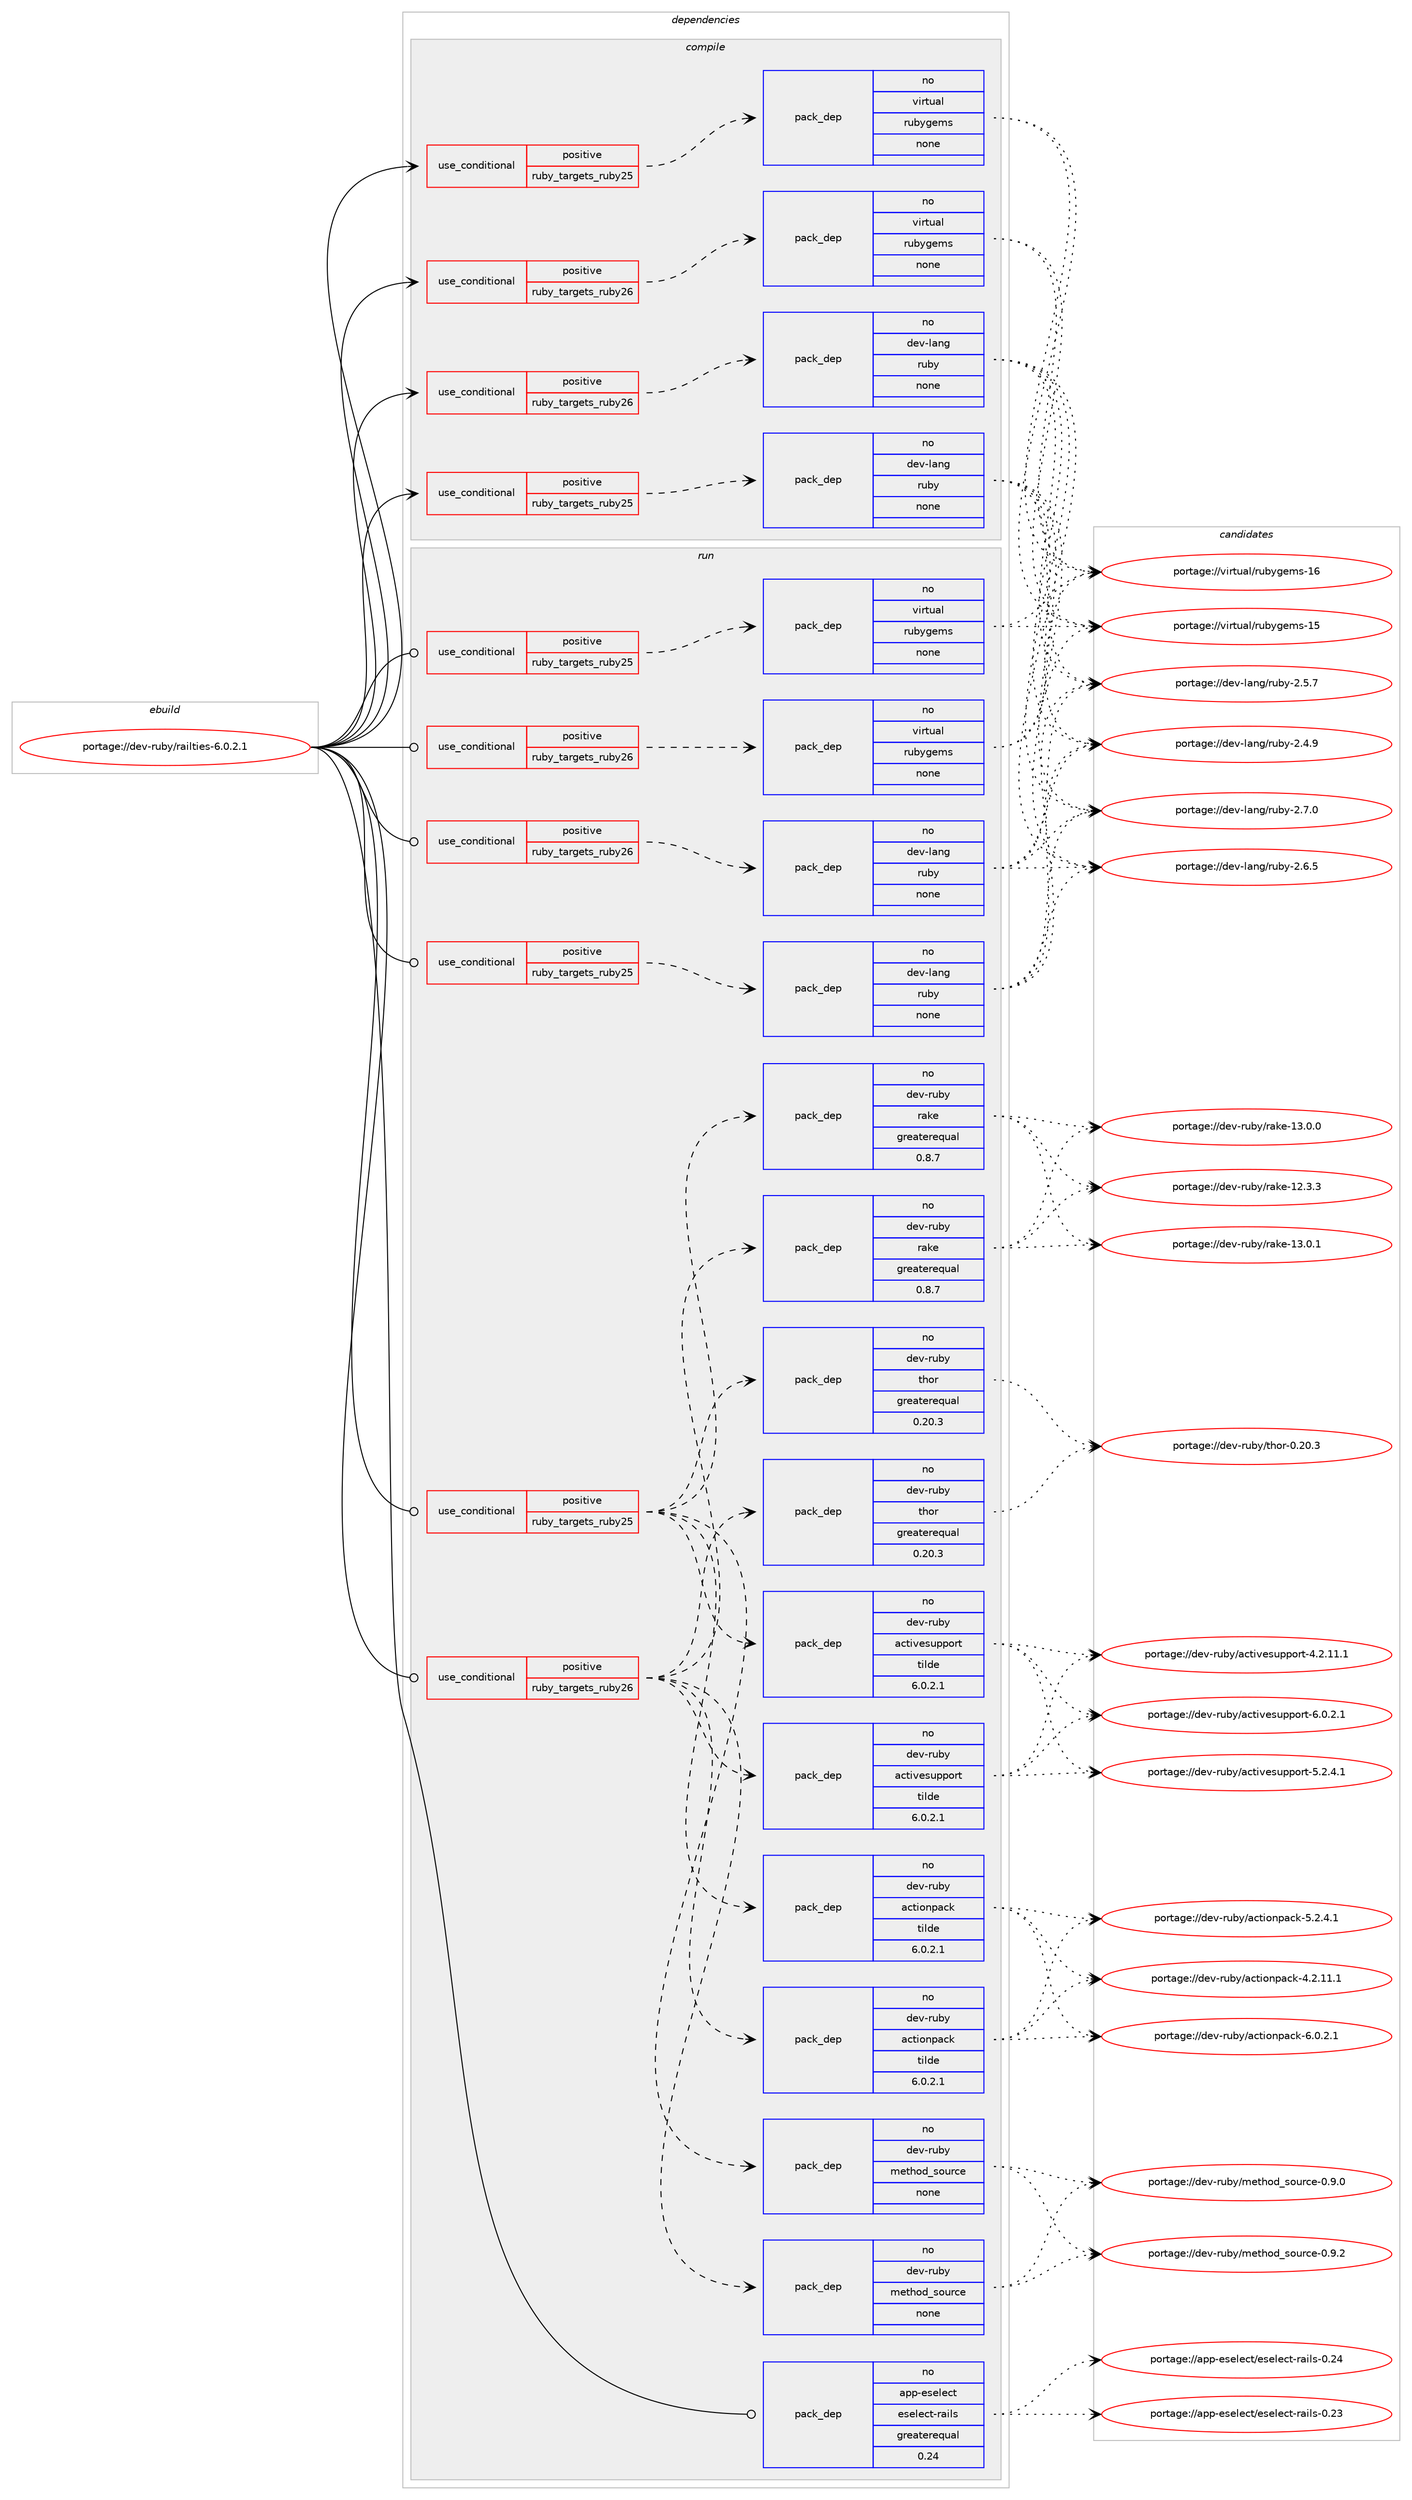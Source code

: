digraph prolog {

# *************
# Graph options
# *************

newrank=true;
concentrate=true;
compound=true;
graph [rankdir=LR,fontname=Helvetica,fontsize=10,ranksep=1.5];#, ranksep=2.5, nodesep=0.2];
edge  [arrowhead=vee];
node  [fontname=Helvetica,fontsize=10];

# **********
# The ebuild
# **********

subgraph cluster_leftcol {
color=gray;
label=<<i>ebuild</i>>;
id [label="portage://dev-ruby/railties-6.0.2.1", color=red, width=4, href="../dev-ruby/railties-6.0.2.1.svg"];
}

# ****************
# The dependencies
# ****************

subgraph cluster_midcol {
color=gray;
label=<<i>dependencies</i>>;
subgraph cluster_compile {
fillcolor="#eeeeee";
style=filled;
label=<<i>compile</i>>;
subgraph cond76951 {
dependency335787 [label=<<TABLE BORDER="0" CELLBORDER="1" CELLSPACING="0" CELLPADDING="4"><TR><TD ROWSPAN="3" CELLPADDING="10">use_conditional</TD></TR><TR><TD>positive</TD></TR><TR><TD>ruby_targets_ruby25</TD></TR></TABLE>>, shape=none, color=red];
subgraph pack254089 {
dependency335788 [label=<<TABLE BORDER="0" CELLBORDER="1" CELLSPACING="0" CELLPADDING="4" WIDTH="220"><TR><TD ROWSPAN="6" CELLPADDING="30">pack_dep</TD></TR><TR><TD WIDTH="110">no</TD></TR><TR><TD>dev-lang</TD></TR><TR><TD>ruby</TD></TR><TR><TD>none</TD></TR><TR><TD></TD></TR></TABLE>>, shape=none, color=blue];
}
dependency335787:e -> dependency335788:w [weight=20,style="dashed",arrowhead="vee"];
}
id:e -> dependency335787:w [weight=20,style="solid",arrowhead="vee"];
subgraph cond76952 {
dependency335789 [label=<<TABLE BORDER="0" CELLBORDER="1" CELLSPACING="0" CELLPADDING="4"><TR><TD ROWSPAN="3" CELLPADDING="10">use_conditional</TD></TR><TR><TD>positive</TD></TR><TR><TD>ruby_targets_ruby25</TD></TR></TABLE>>, shape=none, color=red];
subgraph pack254090 {
dependency335790 [label=<<TABLE BORDER="0" CELLBORDER="1" CELLSPACING="0" CELLPADDING="4" WIDTH="220"><TR><TD ROWSPAN="6" CELLPADDING="30">pack_dep</TD></TR><TR><TD WIDTH="110">no</TD></TR><TR><TD>virtual</TD></TR><TR><TD>rubygems</TD></TR><TR><TD>none</TD></TR><TR><TD></TD></TR></TABLE>>, shape=none, color=blue];
}
dependency335789:e -> dependency335790:w [weight=20,style="dashed",arrowhead="vee"];
}
id:e -> dependency335789:w [weight=20,style="solid",arrowhead="vee"];
subgraph cond76953 {
dependency335791 [label=<<TABLE BORDER="0" CELLBORDER="1" CELLSPACING="0" CELLPADDING="4"><TR><TD ROWSPAN="3" CELLPADDING="10">use_conditional</TD></TR><TR><TD>positive</TD></TR><TR><TD>ruby_targets_ruby26</TD></TR></TABLE>>, shape=none, color=red];
subgraph pack254091 {
dependency335792 [label=<<TABLE BORDER="0" CELLBORDER="1" CELLSPACING="0" CELLPADDING="4" WIDTH="220"><TR><TD ROWSPAN="6" CELLPADDING="30">pack_dep</TD></TR><TR><TD WIDTH="110">no</TD></TR><TR><TD>dev-lang</TD></TR><TR><TD>ruby</TD></TR><TR><TD>none</TD></TR><TR><TD></TD></TR></TABLE>>, shape=none, color=blue];
}
dependency335791:e -> dependency335792:w [weight=20,style="dashed",arrowhead="vee"];
}
id:e -> dependency335791:w [weight=20,style="solid",arrowhead="vee"];
subgraph cond76954 {
dependency335793 [label=<<TABLE BORDER="0" CELLBORDER="1" CELLSPACING="0" CELLPADDING="4"><TR><TD ROWSPAN="3" CELLPADDING="10">use_conditional</TD></TR><TR><TD>positive</TD></TR><TR><TD>ruby_targets_ruby26</TD></TR></TABLE>>, shape=none, color=red];
subgraph pack254092 {
dependency335794 [label=<<TABLE BORDER="0" CELLBORDER="1" CELLSPACING="0" CELLPADDING="4" WIDTH="220"><TR><TD ROWSPAN="6" CELLPADDING="30">pack_dep</TD></TR><TR><TD WIDTH="110">no</TD></TR><TR><TD>virtual</TD></TR><TR><TD>rubygems</TD></TR><TR><TD>none</TD></TR><TR><TD></TD></TR></TABLE>>, shape=none, color=blue];
}
dependency335793:e -> dependency335794:w [weight=20,style="dashed",arrowhead="vee"];
}
id:e -> dependency335793:w [weight=20,style="solid",arrowhead="vee"];
}
subgraph cluster_compileandrun {
fillcolor="#eeeeee";
style=filled;
label=<<i>compile and run</i>>;
}
subgraph cluster_run {
fillcolor="#eeeeee";
style=filled;
label=<<i>run</i>>;
subgraph cond76955 {
dependency335795 [label=<<TABLE BORDER="0" CELLBORDER="1" CELLSPACING="0" CELLPADDING="4"><TR><TD ROWSPAN="3" CELLPADDING="10">use_conditional</TD></TR><TR><TD>positive</TD></TR><TR><TD>ruby_targets_ruby25</TD></TR></TABLE>>, shape=none, color=red];
subgraph pack254093 {
dependency335796 [label=<<TABLE BORDER="0" CELLBORDER="1" CELLSPACING="0" CELLPADDING="4" WIDTH="220"><TR><TD ROWSPAN="6" CELLPADDING="30">pack_dep</TD></TR><TR><TD WIDTH="110">no</TD></TR><TR><TD>dev-lang</TD></TR><TR><TD>ruby</TD></TR><TR><TD>none</TD></TR><TR><TD></TD></TR></TABLE>>, shape=none, color=blue];
}
dependency335795:e -> dependency335796:w [weight=20,style="dashed",arrowhead="vee"];
}
id:e -> dependency335795:w [weight=20,style="solid",arrowhead="odot"];
subgraph cond76956 {
dependency335797 [label=<<TABLE BORDER="0" CELLBORDER="1" CELLSPACING="0" CELLPADDING="4"><TR><TD ROWSPAN="3" CELLPADDING="10">use_conditional</TD></TR><TR><TD>positive</TD></TR><TR><TD>ruby_targets_ruby25</TD></TR></TABLE>>, shape=none, color=red];
subgraph pack254094 {
dependency335798 [label=<<TABLE BORDER="0" CELLBORDER="1" CELLSPACING="0" CELLPADDING="4" WIDTH="220"><TR><TD ROWSPAN="6" CELLPADDING="30">pack_dep</TD></TR><TR><TD WIDTH="110">no</TD></TR><TR><TD>dev-ruby</TD></TR><TR><TD>activesupport</TD></TR><TR><TD>tilde</TD></TR><TR><TD>6.0.2.1</TD></TR></TABLE>>, shape=none, color=blue];
}
dependency335797:e -> dependency335798:w [weight=20,style="dashed",arrowhead="vee"];
subgraph pack254095 {
dependency335799 [label=<<TABLE BORDER="0" CELLBORDER="1" CELLSPACING="0" CELLPADDING="4" WIDTH="220"><TR><TD ROWSPAN="6" CELLPADDING="30">pack_dep</TD></TR><TR><TD WIDTH="110">no</TD></TR><TR><TD>dev-ruby</TD></TR><TR><TD>actionpack</TD></TR><TR><TD>tilde</TD></TR><TR><TD>6.0.2.1</TD></TR></TABLE>>, shape=none, color=blue];
}
dependency335797:e -> dependency335799:w [weight=20,style="dashed",arrowhead="vee"];
subgraph pack254096 {
dependency335800 [label=<<TABLE BORDER="0" CELLBORDER="1" CELLSPACING="0" CELLPADDING="4" WIDTH="220"><TR><TD ROWSPAN="6" CELLPADDING="30">pack_dep</TD></TR><TR><TD WIDTH="110">no</TD></TR><TR><TD>dev-ruby</TD></TR><TR><TD>thor</TD></TR><TR><TD>greaterequal</TD></TR><TR><TD>0.20.3</TD></TR></TABLE>>, shape=none, color=blue];
}
dependency335797:e -> dependency335800:w [weight=20,style="dashed",arrowhead="vee"];
subgraph pack254097 {
dependency335801 [label=<<TABLE BORDER="0" CELLBORDER="1" CELLSPACING="0" CELLPADDING="4" WIDTH="220"><TR><TD ROWSPAN="6" CELLPADDING="30">pack_dep</TD></TR><TR><TD WIDTH="110">no</TD></TR><TR><TD>dev-ruby</TD></TR><TR><TD>rake</TD></TR><TR><TD>greaterequal</TD></TR><TR><TD>0.8.7</TD></TR></TABLE>>, shape=none, color=blue];
}
dependency335797:e -> dependency335801:w [weight=20,style="dashed",arrowhead="vee"];
subgraph pack254098 {
dependency335802 [label=<<TABLE BORDER="0" CELLBORDER="1" CELLSPACING="0" CELLPADDING="4" WIDTH="220"><TR><TD ROWSPAN="6" CELLPADDING="30">pack_dep</TD></TR><TR><TD WIDTH="110">no</TD></TR><TR><TD>dev-ruby</TD></TR><TR><TD>method_source</TD></TR><TR><TD>none</TD></TR><TR><TD></TD></TR></TABLE>>, shape=none, color=blue];
}
dependency335797:e -> dependency335802:w [weight=20,style="dashed",arrowhead="vee"];
}
id:e -> dependency335797:w [weight=20,style="solid",arrowhead="odot"];
subgraph cond76957 {
dependency335803 [label=<<TABLE BORDER="0" CELLBORDER="1" CELLSPACING="0" CELLPADDING="4"><TR><TD ROWSPAN="3" CELLPADDING="10">use_conditional</TD></TR><TR><TD>positive</TD></TR><TR><TD>ruby_targets_ruby25</TD></TR></TABLE>>, shape=none, color=red];
subgraph pack254099 {
dependency335804 [label=<<TABLE BORDER="0" CELLBORDER="1" CELLSPACING="0" CELLPADDING="4" WIDTH="220"><TR><TD ROWSPAN="6" CELLPADDING="30">pack_dep</TD></TR><TR><TD WIDTH="110">no</TD></TR><TR><TD>virtual</TD></TR><TR><TD>rubygems</TD></TR><TR><TD>none</TD></TR><TR><TD></TD></TR></TABLE>>, shape=none, color=blue];
}
dependency335803:e -> dependency335804:w [weight=20,style="dashed",arrowhead="vee"];
}
id:e -> dependency335803:w [weight=20,style="solid",arrowhead="odot"];
subgraph cond76958 {
dependency335805 [label=<<TABLE BORDER="0" CELLBORDER="1" CELLSPACING="0" CELLPADDING="4"><TR><TD ROWSPAN="3" CELLPADDING="10">use_conditional</TD></TR><TR><TD>positive</TD></TR><TR><TD>ruby_targets_ruby26</TD></TR></TABLE>>, shape=none, color=red];
subgraph pack254100 {
dependency335806 [label=<<TABLE BORDER="0" CELLBORDER="1" CELLSPACING="0" CELLPADDING="4" WIDTH="220"><TR><TD ROWSPAN="6" CELLPADDING="30">pack_dep</TD></TR><TR><TD WIDTH="110">no</TD></TR><TR><TD>dev-lang</TD></TR><TR><TD>ruby</TD></TR><TR><TD>none</TD></TR><TR><TD></TD></TR></TABLE>>, shape=none, color=blue];
}
dependency335805:e -> dependency335806:w [weight=20,style="dashed",arrowhead="vee"];
}
id:e -> dependency335805:w [weight=20,style="solid",arrowhead="odot"];
subgraph cond76959 {
dependency335807 [label=<<TABLE BORDER="0" CELLBORDER="1" CELLSPACING="0" CELLPADDING="4"><TR><TD ROWSPAN="3" CELLPADDING="10">use_conditional</TD></TR><TR><TD>positive</TD></TR><TR><TD>ruby_targets_ruby26</TD></TR></TABLE>>, shape=none, color=red];
subgraph pack254101 {
dependency335808 [label=<<TABLE BORDER="0" CELLBORDER="1" CELLSPACING="0" CELLPADDING="4" WIDTH="220"><TR><TD ROWSPAN="6" CELLPADDING="30">pack_dep</TD></TR><TR><TD WIDTH="110">no</TD></TR><TR><TD>dev-ruby</TD></TR><TR><TD>activesupport</TD></TR><TR><TD>tilde</TD></TR><TR><TD>6.0.2.1</TD></TR></TABLE>>, shape=none, color=blue];
}
dependency335807:e -> dependency335808:w [weight=20,style="dashed",arrowhead="vee"];
subgraph pack254102 {
dependency335809 [label=<<TABLE BORDER="0" CELLBORDER="1" CELLSPACING="0" CELLPADDING="4" WIDTH="220"><TR><TD ROWSPAN="6" CELLPADDING="30">pack_dep</TD></TR><TR><TD WIDTH="110">no</TD></TR><TR><TD>dev-ruby</TD></TR><TR><TD>actionpack</TD></TR><TR><TD>tilde</TD></TR><TR><TD>6.0.2.1</TD></TR></TABLE>>, shape=none, color=blue];
}
dependency335807:e -> dependency335809:w [weight=20,style="dashed",arrowhead="vee"];
subgraph pack254103 {
dependency335810 [label=<<TABLE BORDER="0" CELLBORDER="1" CELLSPACING="0" CELLPADDING="4" WIDTH="220"><TR><TD ROWSPAN="6" CELLPADDING="30">pack_dep</TD></TR><TR><TD WIDTH="110">no</TD></TR><TR><TD>dev-ruby</TD></TR><TR><TD>thor</TD></TR><TR><TD>greaterequal</TD></TR><TR><TD>0.20.3</TD></TR></TABLE>>, shape=none, color=blue];
}
dependency335807:e -> dependency335810:w [weight=20,style="dashed",arrowhead="vee"];
subgraph pack254104 {
dependency335811 [label=<<TABLE BORDER="0" CELLBORDER="1" CELLSPACING="0" CELLPADDING="4" WIDTH="220"><TR><TD ROWSPAN="6" CELLPADDING="30">pack_dep</TD></TR><TR><TD WIDTH="110">no</TD></TR><TR><TD>dev-ruby</TD></TR><TR><TD>rake</TD></TR><TR><TD>greaterequal</TD></TR><TR><TD>0.8.7</TD></TR></TABLE>>, shape=none, color=blue];
}
dependency335807:e -> dependency335811:w [weight=20,style="dashed",arrowhead="vee"];
subgraph pack254105 {
dependency335812 [label=<<TABLE BORDER="0" CELLBORDER="1" CELLSPACING="0" CELLPADDING="4" WIDTH="220"><TR><TD ROWSPAN="6" CELLPADDING="30">pack_dep</TD></TR><TR><TD WIDTH="110">no</TD></TR><TR><TD>dev-ruby</TD></TR><TR><TD>method_source</TD></TR><TR><TD>none</TD></TR><TR><TD></TD></TR></TABLE>>, shape=none, color=blue];
}
dependency335807:e -> dependency335812:w [weight=20,style="dashed",arrowhead="vee"];
}
id:e -> dependency335807:w [weight=20,style="solid",arrowhead="odot"];
subgraph cond76960 {
dependency335813 [label=<<TABLE BORDER="0" CELLBORDER="1" CELLSPACING="0" CELLPADDING="4"><TR><TD ROWSPAN="3" CELLPADDING="10">use_conditional</TD></TR><TR><TD>positive</TD></TR><TR><TD>ruby_targets_ruby26</TD></TR></TABLE>>, shape=none, color=red];
subgraph pack254106 {
dependency335814 [label=<<TABLE BORDER="0" CELLBORDER="1" CELLSPACING="0" CELLPADDING="4" WIDTH="220"><TR><TD ROWSPAN="6" CELLPADDING="30">pack_dep</TD></TR><TR><TD WIDTH="110">no</TD></TR><TR><TD>virtual</TD></TR><TR><TD>rubygems</TD></TR><TR><TD>none</TD></TR><TR><TD></TD></TR></TABLE>>, shape=none, color=blue];
}
dependency335813:e -> dependency335814:w [weight=20,style="dashed",arrowhead="vee"];
}
id:e -> dependency335813:w [weight=20,style="solid",arrowhead="odot"];
subgraph pack254107 {
dependency335815 [label=<<TABLE BORDER="0" CELLBORDER="1" CELLSPACING="0" CELLPADDING="4" WIDTH="220"><TR><TD ROWSPAN="6" CELLPADDING="30">pack_dep</TD></TR><TR><TD WIDTH="110">no</TD></TR><TR><TD>app-eselect</TD></TR><TR><TD>eselect-rails</TD></TR><TR><TD>greaterequal</TD></TR><TR><TD>0.24</TD></TR></TABLE>>, shape=none, color=blue];
}
id:e -> dependency335815:w [weight=20,style="solid",arrowhead="odot"];
}
}

# **************
# The candidates
# **************

subgraph cluster_choices {
rank=same;
color=gray;
label=<<i>candidates</i>>;

subgraph choice254089 {
color=black;
nodesep=1;
choice10010111845108971101034711411798121455046554648 [label="portage://dev-lang/ruby-2.7.0", color=red, width=4,href="../dev-lang/ruby-2.7.0.svg"];
choice10010111845108971101034711411798121455046544653 [label="portage://dev-lang/ruby-2.6.5", color=red, width=4,href="../dev-lang/ruby-2.6.5.svg"];
choice10010111845108971101034711411798121455046534655 [label="portage://dev-lang/ruby-2.5.7", color=red, width=4,href="../dev-lang/ruby-2.5.7.svg"];
choice10010111845108971101034711411798121455046524657 [label="portage://dev-lang/ruby-2.4.9", color=red, width=4,href="../dev-lang/ruby-2.4.9.svg"];
dependency335788:e -> choice10010111845108971101034711411798121455046554648:w [style=dotted,weight="100"];
dependency335788:e -> choice10010111845108971101034711411798121455046544653:w [style=dotted,weight="100"];
dependency335788:e -> choice10010111845108971101034711411798121455046534655:w [style=dotted,weight="100"];
dependency335788:e -> choice10010111845108971101034711411798121455046524657:w [style=dotted,weight="100"];
}
subgraph choice254090 {
color=black;
nodesep=1;
choice118105114116117971084711411798121103101109115454954 [label="portage://virtual/rubygems-16", color=red, width=4,href="../virtual/rubygems-16.svg"];
choice118105114116117971084711411798121103101109115454953 [label="portage://virtual/rubygems-15", color=red, width=4,href="../virtual/rubygems-15.svg"];
dependency335790:e -> choice118105114116117971084711411798121103101109115454954:w [style=dotted,weight="100"];
dependency335790:e -> choice118105114116117971084711411798121103101109115454953:w [style=dotted,weight="100"];
}
subgraph choice254091 {
color=black;
nodesep=1;
choice10010111845108971101034711411798121455046554648 [label="portage://dev-lang/ruby-2.7.0", color=red, width=4,href="../dev-lang/ruby-2.7.0.svg"];
choice10010111845108971101034711411798121455046544653 [label="portage://dev-lang/ruby-2.6.5", color=red, width=4,href="../dev-lang/ruby-2.6.5.svg"];
choice10010111845108971101034711411798121455046534655 [label="portage://dev-lang/ruby-2.5.7", color=red, width=4,href="../dev-lang/ruby-2.5.7.svg"];
choice10010111845108971101034711411798121455046524657 [label="portage://dev-lang/ruby-2.4.9", color=red, width=4,href="../dev-lang/ruby-2.4.9.svg"];
dependency335792:e -> choice10010111845108971101034711411798121455046554648:w [style=dotted,weight="100"];
dependency335792:e -> choice10010111845108971101034711411798121455046544653:w [style=dotted,weight="100"];
dependency335792:e -> choice10010111845108971101034711411798121455046534655:w [style=dotted,weight="100"];
dependency335792:e -> choice10010111845108971101034711411798121455046524657:w [style=dotted,weight="100"];
}
subgraph choice254092 {
color=black;
nodesep=1;
choice118105114116117971084711411798121103101109115454954 [label="portage://virtual/rubygems-16", color=red, width=4,href="../virtual/rubygems-16.svg"];
choice118105114116117971084711411798121103101109115454953 [label="portage://virtual/rubygems-15", color=red, width=4,href="../virtual/rubygems-15.svg"];
dependency335794:e -> choice118105114116117971084711411798121103101109115454954:w [style=dotted,weight="100"];
dependency335794:e -> choice118105114116117971084711411798121103101109115454953:w [style=dotted,weight="100"];
}
subgraph choice254093 {
color=black;
nodesep=1;
choice10010111845108971101034711411798121455046554648 [label="portage://dev-lang/ruby-2.7.0", color=red, width=4,href="../dev-lang/ruby-2.7.0.svg"];
choice10010111845108971101034711411798121455046544653 [label="portage://dev-lang/ruby-2.6.5", color=red, width=4,href="../dev-lang/ruby-2.6.5.svg"];
choice10010111845108971101034711411798121455046534655 [label="portage://dev-lang/ruby-2.5.7", color=red, width=4,href="../dev-lang/ruby-2.5.7.svg"];
choice10010111845108971101034711411798121455046524657 [label="portage://dev-lang/ruby-2.4.9", color=red, width=4,href="../dev-lang/ruby-2.4.9.svg"];
dependency335796:e -> choice10010111845108971101034711411798121455046554648:w [style=dotted,weight="100"];
dependency335796:e -> choice10010111845108971101034711411798121455046544653:w [style=dotted,weight="100"];
dependency335796:e -> choice10010111845108971101034711411798121455046534655:w [style=dotted,weight="100"];
dependency335796:e -> choice10010111845108971101034711411798121455046524657:w [style=dotted,weight="100"];
}
subgraph choice254094 {
color=black;
nodesep=1;
choice10010111845114117981214797991161051181011151171121121111141164554464846504649 [label="portage://dev-ruby/activesupport-6.0.2.1", color=red, width=4,href="../dev-ruby/activesupport-6.0.2.1.svg"];
choice10010111845114117981214797991161051181011151171121121111141164553465046524649 [label="portage://dev-ruby/activesupport-5.2.4.1", color=red, width=4,href="../dev-ruby/activesupport-5.2.4.1.svg"];
choice1001011184511411798121479799116105118101115117112112111114116455246504649494649 [label="portage://dev-ruby/activesupport-4.2.11.1", color=red, width=4,href="../dev-ruby/activesupport-4.2.11.1.svg"];
dependency335798:e -> choice10010111845114117981214797991161051181011151171121121111141164554464846504649:w [style=dotted,weight="100"];
dependency335798:e -> choice10010111845114117981214797991161051181011151171121121111141164553465046524649:w [style=dotted,weight="100"];
dependency335798:e -> choice1001011184511411798121479799116105118101115117112112111114116455246504649494649:w [style=dotted,weight="100"];
}
subgraph choice254095 {
color=black;
nodesep=1;
choice100101118451141179812147979911610511111011297991074554464846504649 [label="portage://dev-ruby/actionpack-6.0.2.1", color=red, width=4,href="../dev-ruby/actionpack-6.0.2.1.svg"];
choice100101118451141179812147979911610511111011297991074553465046524649 [label="portage://dev-ruby/actionpack-5.2.4.1", color=red, width=4,href="../dev-ruby/actionpack-5.2.4.1.svg"];
choice10010111845114117981214797991161051111101129799107455246504649494649 [label="portage://dev-ruby/actionpack-4.2.11.1", color=red, width=4,href="../dev-ruby/actionpack-4.2.11.1.svg"];
dependency335799:e -> choice100101118451141179812147979911610511111011297991074554464846504649:w [style=dotted,weight="100"];
dependency335799:e -> choice100101118451141179812147979911610511111011297991074553465046524649:w [style=dotted,weight="100"];
dependency335799:e -> choice10010111845114117981214797991161051111101129799107455246504649494649:w [style=dotted,weight="100"];
}
subgraph choice254096 {
color=black;
nodesep=1;
choice10010111845114117981214711610411111445484650484651 [label="portage://dev-ruby/thor-0.20.3", color=red, width=4,href="../dev-ruby/thor-0.20.3.svg"];
dependency335800:e -> choice10010111845114117981214711610411111445484650484651:w [style=dotted,weight="100"];
}
subgraph choice254097 {
color=black;
nodesep=1;
choice1001011184511411798121471149710710145495146484649 [label="portage://dev-ruby/rake-13.0.1", color=red, width=4,href="../dev-ruby/rake-13.0.1.svg"];
choice1001011184511411798121471149710710145495146484648 [label="portage://dev-ruby/rake-13.0.0", color=red, width=4,href="../dev-ruby/rake-13.0.0.svg"];
choice1001011184511411798121471149710710145495046514651 [label="portage://dev-ruby/rake-12.3.3", color=red, width=4,href="../dev-ruby/rake-12.3.3.svg"];
dependency335801:e -> choice1001011184511411798121471149710710145495146484649:w [style=dotted,weight="100"];
dependency335801:e -> choice1001011184511411798121471149710710145495146484648:w [style=dotted,weight="100"];
dependency335801:e -> choice1001011184511411798121471149710710145495046514651:w [style=dotted,weight="100"];
}
subgraph choice254098 {
color=black;
nodesep=1;
choice1001011184511411798121471091011161041111009511511111711499101454846574650 [label="portage://dev-ruby/method_source-0.9.2", color=red, width=4,href="../dev-ruby/method_source-0.9.2.svg"];
choice1001011184511411798121471091011161041111009511511111711499101454846574648 [label="portage://dev-ruby/method_source-0.9.0", color=red, width=4,href="../dev-ruby/method_source-0.9.0.svg"];
dependency335802:e -> choice1001011184511411798121471091011161041111009511511111711499101454846574650:w [style=dotted,weight="100"];
dependency335802:e -> choice1001011184511411798121471091011161041111009511511111711499101454846574648:w [style=dotted,weight="100"];
}
subgraph choice254099 {
color=black;
nodesep=1;
choice118105114116117971084711411798121103101109115454954 [label="portage://virtual/rubygems-16", color=red, width=4,href="../virtual/rubygems-16.svg"];
choice118105114116117971084711411798121103101109115454953 [label="portage://virtual/rubygems-15", color=red, width=4,href="../virtual/rubygems-15.svg"];
dependency335804:e -> choice118105114116117971084711411798121103101109115454954:w [style=dotted,weight="100"];
dependency335804:e -> choice118105114116117971084711411798121103101109115454953:w [style=dotted,weight="100"];
}
subgraph choice254100 {
color=black;
nodesep=1;
choice10010111845108971101034711411798121455046554648 [label="portage://dev-lang/ruby-2.7.0", color=red, width=4,href="../dev-lang/ruby-2.7.0.svg"];
choice10010111845108971101034711411798121455046544653 [label="portage://dev-lang/ruby-2.6.5", color=red, width=4,href="../dev-lang/ruby-2.6.5.svg"];
choice10010111845108971101034711411798121455046534655 [label="portage://dev-lang/ruby-2.5.7", color=red, width=4,href="../dev-lang/ruby-2.5.7.svg"];
choice10010111845108971101034711411798121455046524657 [label="portage://dev-lang/ruby-2.4.9", color=red, width=4,href="../dev-lang/ruby-2.4.9.svg"];
dependency335806:e -> choice10010111845108971101034711411798121455046554648:w [style=dotted,weight="100"];
dependency335806:e -> choice10010111845108971101034711411798121455046544653:w [style=dotted,weight="100"];
dependency335806:e -> choice10010111845108971101034711411798121455046534655:w [style=dotted,weight="100"];
dependency335806:e -> choice10010111845108971101034711411798121455046524657:w [style=dotted,weight="100"];
}
subgraph choice254101 {
color=black;
nodesep=1;
choice10010111845114117981214797991161051181011151171121121111141164554464846504649 [label="portage://dev-ruby/activesupport-6.0.2.1", color=red, width=4,href="../dev-ruby/activesupport-6.0.2.1.svg"];
choice10010111845114117981214797991161051181011151171121121111141164553465046524649 [label="portage://dev-ruby/activesupport-5.2.4.1", color=red, width=4,href="../dev-ruby/activesupport-5.2.4.1.svg"];
choice1001011184511411798121479799116105118101115117112112111114116455246504649494649 [label="portage://dev-ruby/activesupport-4.2.11.1", color=red, width=4,href="../dev-ruby/activesupport-4.2.11.1.svg"];
dependency335808:e -> choice10010111845114117981214797991161051181011151171121121111141164554464846504649:w [style=dotted,weight="100"];
dependency335808:e -> choice10010111845114117981214797991161051181011151171121121111141164553465046524649:w [style=dotted,weight="100"];
dependency335808:e -> choice1001011184511411798121479799116105118101115117112112111114116455246504649494649:w [style=dotted,weight="100"];
}
subgraph choice254102 {
color=black;
nodesep=1;
choice100101118451141179812147979911610511111011297991074554464846504649 [label="portage://dev-ruby/actionpack-6.0.2.1", color=red, width=4,href="../dev-ruby/actionpack-6.0.2.1.svg"];
choice100101118451141179812147979911610511111011297991074553465046524649 [label="portage://dev-ruby/actionpack-5.2.4.1", color=red, width=4,href="../dev-ruby/actionpack-5.2.4.1.svg"];
choice10010111845114117981214797991161051111101129799107455246504649494649 [label="portage://dev-ruby/actionpack-4.2.11.1", color=red, width=4,href="../dev-ruby/actionpack-4.2.11.1.svg"];
dependency335809:e -> choice100101118451141179812147979911610511111011297991074554464846504649:w [style=dotted,weight="100"];
dependency335809:e -> choice100101118451141179812147979911610511111011297991074553465046524649:w [style=dotted,weight="100"];
dependency335809:e -> choice10010111845114117981214797991161051111101129799107455246504649494649:w [style=dotted,weight="100"];
}
subgraph choice254103 {
color=black;
nodesep=1;
choice10010111845114117981214711610411111445484650484651 [label="portage://dev-ruby/thor-0.20.3", color=red, width=4,href="../dev-ruby/thor-0.20.3.svg"];
dependency335810:e -> choice10010111845114117981214711610411111445484650484651:w [style=dotted,weight="100"];
}
subgraph choice254104 {
color=black;
nodesep=1;
choice1001011184511411798121471149710710145495146484649 [label="portage://dev-ruby/rake-13.0.1", color=red, width=4,href="../dev-ruby/rake-13.0.1.svg"];
choice1001011184511411798121471149710710145495146484648 [label="portage://dev-ruby/rake-13.0.0", color=red, width=4,href="../dev-ruby/rake-13.0.0.svg"];
choice1001011184511411798121471149710710145495046514651 [label="portage://dev-ruby/rake-12.3.3", color=red, width=4,href="../dev-ruby/rake-12.3.3.svg"];
dependency335811:e -> choice1001011184511411798121471149710710145495146484649:w [style=dotted,weight="100"];
dependency335811:e -> choice1001011184511411798121471149710710145495146484648:w [style=dotted,weight="100"];
dependency335811:e -> choice1001011184511411798121471149710710145495046514651:w [style=dotted,weight="100"];
}
subgraph choice254105 {
color=black;
nodesep=1;
choice1001011184511411798121471091011161041111009511511111711499101454846574650 [label="portage://dev-ruby/method_source-0.9.2", color=red, width=4,href="../dev-ruby/method_source-0.9.2.svg"];
choice1001011184511411798121471091011161041111009511511111711499101454846574648 [label="portage://dev-ruby/method_source-0.9.0", color=red, width=4,href="../dev-ruby/method_source-0.9.0.svg"];
dependency335812:e -> choice1001011184511411798121471091011161041111009511511111711499101454846574650:w [style=dotted,weight="100"];
dependency335812:e -> choice1001011184511411798121471091011161041111009511511111711499101454846574648:w [style=dotted,weight="100"];
}
subgraph choice254106 {
color=black;
nodesep=1;
choice118105114116117971084711411798121103101109115454954 [label="portage://virtual/rubygems-16", color=red, width=4,href="../virtual/rubygems-16.svg"];
choice118105114116117971084711411798121103101109115454953 [label="portage://virtual/rubygems-15", color=red, width=4,href="../virtual/rubygems-15.svg"];
dependency335814:e -> choice118105114116117971084711411798121103101109115454954:w [style=dotted,weight="100"];
dependency335814:e -> choice118105114116117971084711411798121103101109115454953:w [style=dotted,weight="100"];
}
subgraph choice254107 {
color=black;
nodesep=1;
choice971121124510111510110810199116471011151011081019911645114971051081154548465052 [label="portage://app-eselect/eselect-rails-0.24", color=red, width=4,href="../app-eselect/eselect-rails-0.24.svg"];
choice971121124510111510110810199116471011151011081019911645114971051081154548465051 [label="portage://app-eselect/eselect-rails-0.23", color=red, width=4,href="../app-eselect/eselect-rails-0.23.svg"];
dependency335815:e -> choice971121124510111510110810199116471011151011081019911645114971051081154548465052:w [style=dotted,weight="100"];
dependency335815:e -> choice971121124510111510110810199116471011151011081019911645114971051081154548465051:w [style=dotted,weight="100"];
}
}

}

